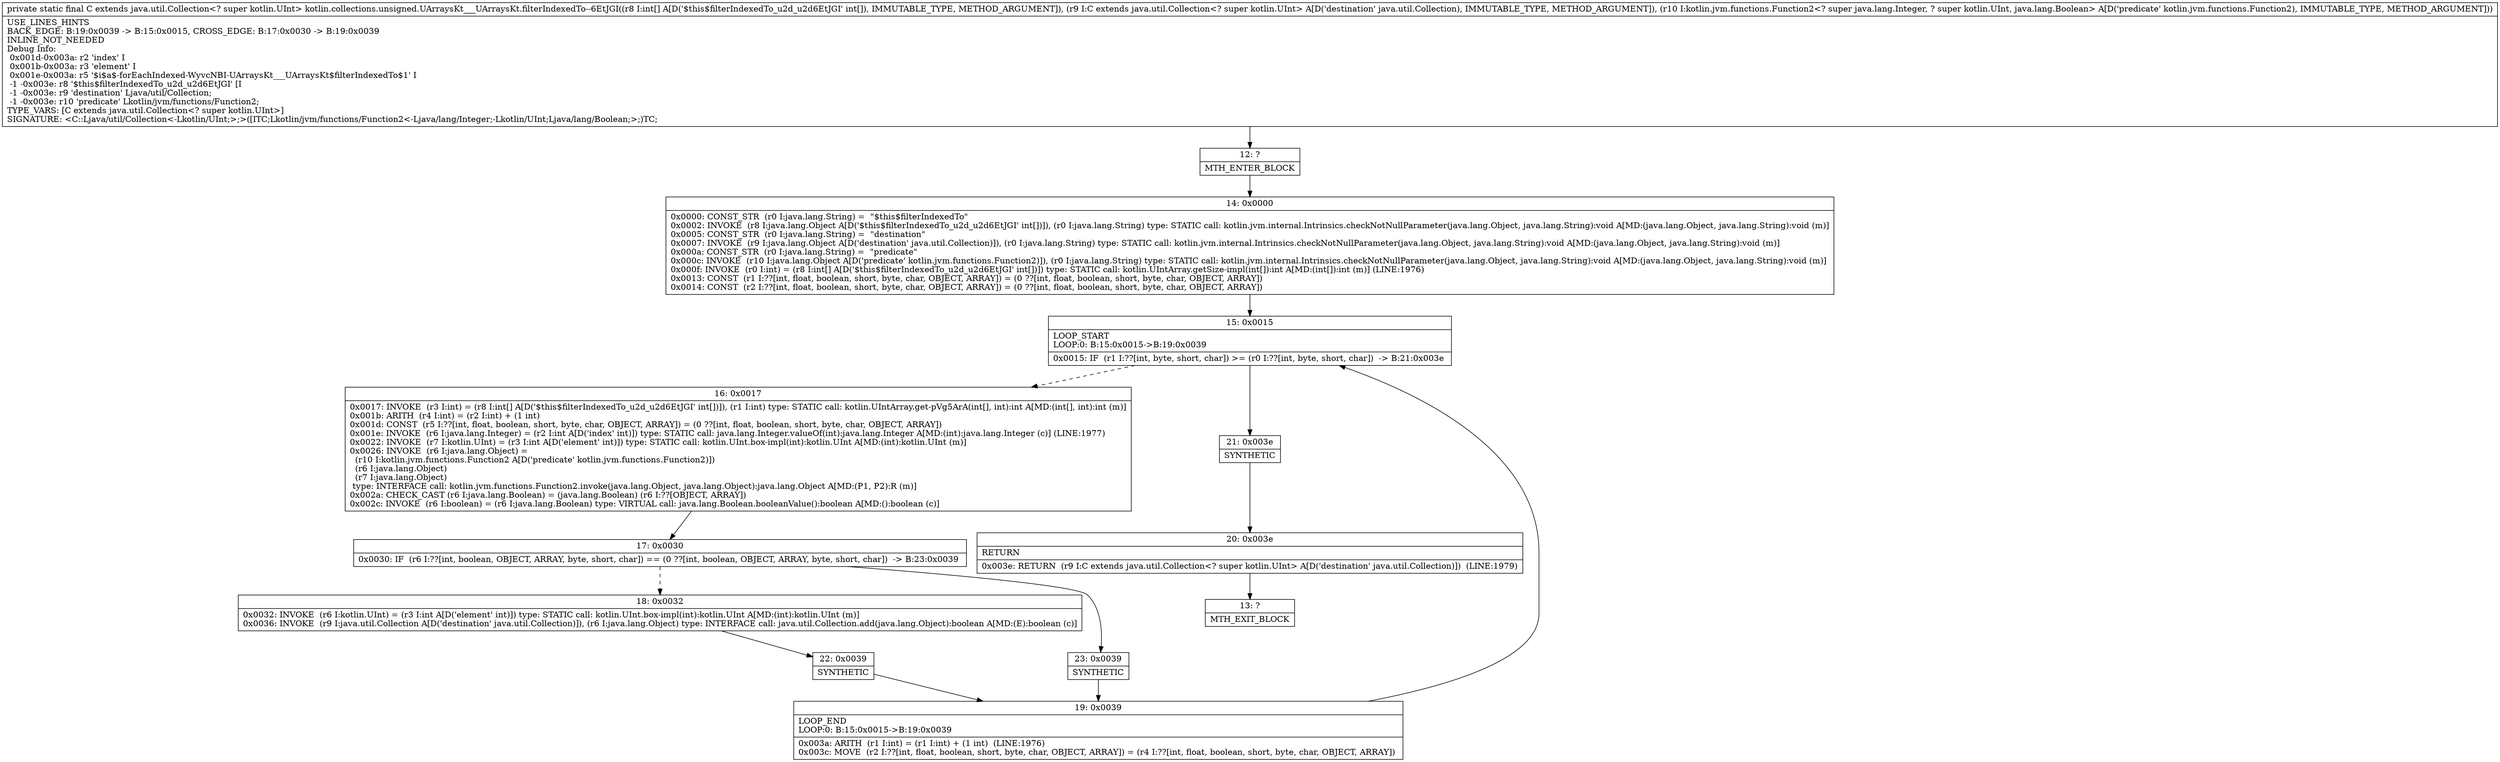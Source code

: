 digraph "CFG forkotlin.collections.unsigned.UArraysKt___UArraysKt.filterIndexedTo\-\-6EtJGI([ILjava\/util\/Collection;Lkotlin\/jvm\/functions\/Function2;)Ljava\/util\/Collection;" {
Node_12 [shape=record,label="{12\:\ ?|MTH_ENTER_BLOCK\l}"];
Node_14 [shape=record,label="{14\:\ 0x0000|0x0000: CONST_STR  (r0 I:java.lang.String) =  \"$this$filterIndexedTo\" \l0x0002: INVOKE  (r8 I:java.lang.Object A[D('$this$filterIndexedTo_u2d_u2d6EtJGI' int[])]), (r0 I:java.lang.String) type: STATIC call: kotlin.jvm.internal.Intrinsics.checkNotNullParameter(java.lang.Object, java.lang.String):void A[MD:(java.lang.Object, java.lang.String):void (m)]\l0x0005: CONST_STR  (r0 I:java.lang.String) =  \"destination\" \l0x0007: INVOKE  (r9 I:java.lang.Object A[D('destination' java.util.Collection)]), (r0 I:java.lang.String) type: STATIC call: kotlin.jvm.internal.Intrinsics.checkNotNullParameter(java.lang.Object, java.lang.String):void A[MD:(java.lang.Object, java.lang.String):void (m)]\l0x000a: CONST_STR  (r0 I:java.lang.String) =  \"predicate\" \l0x000c: INVOKE  (r10 I:java.lang.Object A[D('predicate' kotlin.jvm.functions.Function2)]), (r0 I:java.lang.String) type: STATIC call: kotlin.jvm.internal.Intrinsics.checkNotNullParameter(java.lang.Object, java.lang.String):void A[MD:(java.lang.Object, java.lang.String):void (m)]\l0x000f: INVOKE  (r0 I:int) = (r8 I:int[] A[D('$this$filterIndexedTo_u2d_u2d6EtJGI' int[])]) type: STATIC call: kotlin.UIntArray.getSize\-impl(int[]):int A[MD:(int[]):int (m)] (LINE:1976)\l0x0013: CONST  (r1 I:??[int, float, boolean, short, byte, char, OBJECT, ARRAY]) = (0 ??[int, float, boolean, short, byte, char, OBJECT, ARRAY]) \l0x0014: CONST  (r2 I:??[int, float, boolean, short, byte, char, OBJECT, ARRAY]) = (0 ??[int, float, boolean, short, byte, char, OBJECT, ARRAY]) \l}"];
Node_15 [shape=record,label="{15\:\ 0x0015|LOOP_START\lLOOP:0: B:15:0x0015\-\>B:19:0x0039\l|0x0015: IF  (r1 I:??[int, byte, short, char]) \>= (r0 I:??[int, byte, short, char])  \-\> B:21:0x003e \l}"];
Node_16 [shape=record,label="{16\:\ 0x0017|0x0017: INVOKE  (r3 I:int) = (r8 I:int[] A[D('$this$filterIndexedTo_u2d_u2d6EtJGI' int[])]), (r1 I:int) type: STATIC call: kotlin.UIntArray.get\-pVg5ArA(int[], int):int A[MD:(int[], int):int (m)]\l0x001b: ARITH  (r4 I:int) = (r2 I:int) + (1 int) \l0x001d: CONST  (r5 I:??[int, float, boolean, short, byte, char, OBJECT, ARRAY]) = (0 ??[int, float, boolean, short, byte, char, OBJECT, ARRAY]) \l0x001e: INVOKE  (r6 I:java.lang.Integer) = (r2 I:int A[D('index' int)]) type: STATIC call: java.lang.Integer.valueOf(int):java.lang.Integer A[MD:(int):java.lang.Integer (c)] (LINE:1977)\l0x0022: INVOKE  (r7 I:kotlin.UInt) = (r3 I:int A[D('element' int)]) type: STATIC call: kotlin.UInt.box\-impl(int):kotlin.UInt A[MD:(int):kotlin.UInt (m)]\l0x0026: INVOKE  (r6 I:java.lang.Object) = \l  (r10 I:kotlin.jvm.functions.Function2 A[D('predicate' kotlin.jvm.functions.Function2)])\l  (r6 I:java.lang.Object)\l  (r7 I:java.lang.Object)\l type: INTERFACE call: kotlin.jvm.functions.Function2.invoke(java.lang.Object, java.lang.Object):java.lang.Object A[MD:(P1, P2):R (m)]\l0x002a: CHECK_CAST (r6 I:java.lang.Boolean) = (java.lang.Boolean) (r6 I:??[OBJECT, ARRAY]) \l0x002c: INVOKE  (r6 I:boolean) = (r6 I:java.lang.Boolean) type: VIRTUAL call: java.lang.Boolean.booleanValue():boolean A[MD:():boolean (c)]\l}"];
Node_17 [shape=record,label="{17\:\ 0x0030|0x0030: IF  (r6 I:??[int, boolean, OBJECT, ARRAY, byte, short, char]) == (0 ??[int, boolean, OBJECT, ARRAY, byte, short, char])  \-\> B:23:0x0039 \l}"];
Node_18 [shape=record,label="{18\:\ 0x0032|0x0032: INVOKE  (r6 I:kotlin.UInt) = (r3 I:int A[D('element' int)]) type: STATIC call: kotlin.UInt.box\-impl(int):kotlin.UInt A[MD:(int):kotlin.UInt (m)]\l0x0036: INVOKE  (r9 I:java.util.Collection A[D('destination' java.util.Collection)]), (r6 I:java.lang.Object) type: INTERFACE call: java.util.Collection.add(java.lang.Object):boolean A[MD:(E):boolean (c)]\l}"];
Node_22 [shape=record,label="{22\:\ 0x0039|SYNTHETIC\l}"];
Node_19 [shape=record,label="{19\:\ 0x0039|LOOP_END\lLOOP:0: B:15:0x0015\-\>B:19:0x0039\l|0x003a: ARITH  (r1 I:int) = (r1 I:int) + (1 int)  (LINE:1976)\l0x003c: MOVE  (r2 I:??[int, float, boolean, short, byte, char, OBJECT, ARRAY]) = (r4 I:??[int, float, boolean, short, byte, char, OBJECT, ARRAY]) \l}"];
Node_23 [shape=record,label="{23\:\ 0x0039|SYNTHETIC\l}"];
Node_21 [shape=record,label="{21\:\ 0x003e|SYNTHETIC\l}"];
Node_20 [shape=record,label="{20\:\ 0x003e|RETURN\l|0x003e: RETURN  (r9 I:C extends java.util.Collection\<? super kotlin.UInt\> A[D('destination' java.util.Collection)])  (LINE:1979)\l}"];
Node_13 [shape=record,label="{13\:\ ?|MTH_EXIT_BLOCK\l}"];
MethodNode[shape=record,label="{private static final C extends java.util.Collection\<? super kotlin.UInt\> kotlin.collections.unsigned.UArraysKt___UArraysKt.filterIndexedTo\-\-6EtJGI((r8 I:int[] A[D('$this$filterIndexedTo_u2d_u2d6EtJGI' int[]), IMMUTABLE_TYPE, METHOD_ARGUMENT]), (r9 I:C extends java.util.Collection\<? super kotlin.UInt\> A[D('destination' java.util.Collection), IMMUTABLE_TYPE, METHOD_ARGUMENT]), (r10 I:kotlin.jvm.functions.Function2\<? super java.lang.Integer, ? super kotlin.UInt, java.lang.Boolean\> A[D('predicate' kotlin.jvm.functions.Function2), IMMUTABLE_TYPE, METHOD_ARGUMENT]))  | USE_LINES_HINTS\lBACK_EDGE: B:19:0x0039 \-\> B:15:0x0015, CROSS_EDGE: B:17:0x0030 \-\> B:19:0x0039\lINLINE_NOT_NEEDED\lDebug Info:\l  0x001d\-0x003a: r2 'index' I\l  0x001b\-0x003a: r3 'element' I\l  0x001e\-0x003a: r5 '$i$a$\-forEachIndexed\-WyvcNBI\-UArraysKt___UArraysKt$filterIndexedTo$1' I\l  \-1 \-0x003e: r8 '$this$filterIndexedTo_u2d_u2d6EtJGI' [I\l  \-1 \-0x003e: r9 'destination' Ljava\/util\/Collection;\l  \-1 \-0x003e: r10 'predicate' Lkotlin\/jvm\/functions\/Function2;\lTYPE_VARS: [C extends java.util.Collection\<? super kotlin.UInt\>]\lSIGNATURE: \<C::Ljava\/util\/Collection\<\-Lkotlin\/UInt;\>;\>([ITC;Lkotlin\/jvm\/functions\/Function2\<\-Ljava\/lang\/Integer;\-Lkotlin\/UInt;Ljava\/lang\/Boolean;\>;)TC;\l}"];
MethodNode -> Node_12;Node_12 -> Node_14;
Node_14 -> Node_15;
Node_15 -> Node_16[style=dashed];
Node_15 -> Node_21;
Node_16 -> Node_17;
Node_17 -> Node_18[style=dashed];
Node_17 -> Node_23;
Node_18 -> Node_22;
Node_22 -> Node_19;
Node_19 -> Node_15;
Node_23 -> Node_19;
Node_21 -> Node_20;
Node_20 -> Node_13;
}

